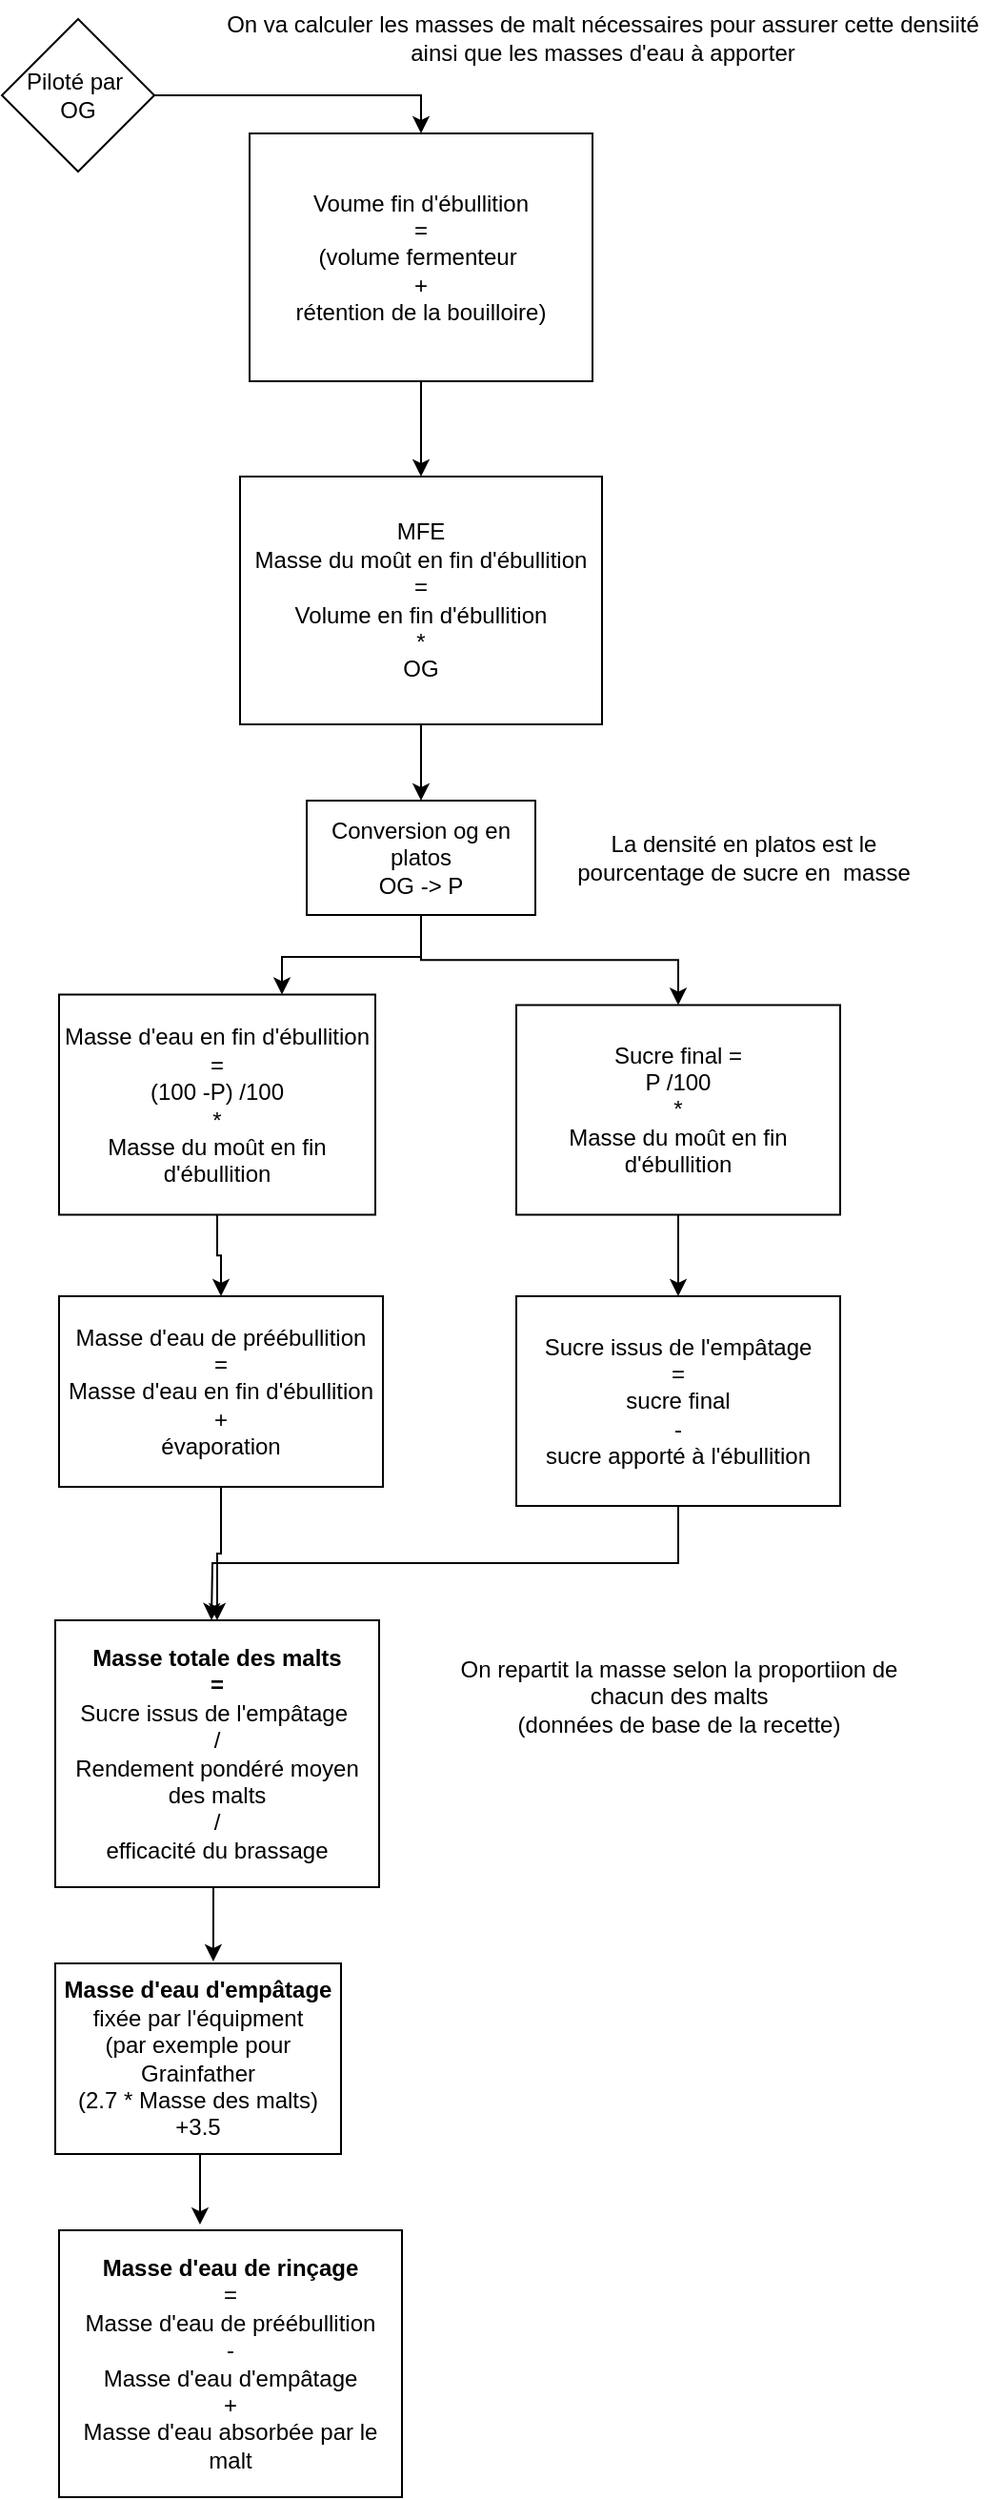<mxfile version="20.8.10" type="device"><diagram id="C5RBs43oDa-KdzZeNtuy" name="Page-1"><mxGraphModel dx="2074" dy="1198" grid="1" gridSize="10" guides="1" tooltips="1" connect="1" arrows="1" fold="1" page="1" pageScale="1" pageWidth="3300" pageHeight="4681" math="0" shadow="0"><root><mxCell id="WIyWlLk6GJQsqaUBKTNV-0"/><mxCell id="WIyWlLk6GJQsqaUBKTNV-1" parent="WIyWlLk6GJQsqaUBKTNV-0"/><mxCell id="mDkTBMZU958uAlfSr9jm-14" style="edgeStyle=orthogonalEdgeStyle;rounded=0;orthogonalLoop=1;jettySize=auto;html=1;exitX=0.5;exitY=1;exitDx=0;exitDy=0;entryX=0.5;entryY=0;entryDx=0;entryDy=0;" edge="1" parent="WIyWlLk6GJQsqaUBKTNV-1" source="mDkTBMZU958uAlfSr9jm-0" target="mDkTBMZU958uAlfSr9jm-8"><mxGeometry relative="1" as="geometry"/></mxCell><mxCell id="mDkTBMZU958uAlfSr9jm-0" value="Voume fin d'ébullition&lt;br&gt;=&lt;br&gt;(volume fermenteur&amp;nbsp;&lt;br&gt;+&lt;br&gt;rétention de la bouilloire)" style="rounded=0;whiteSpace=wrap;html=1;" vertex="1" parent="WIyWlLk6GJQsqaUBKTNV-1"><mxGeometry x="910" y="110" width="180" height="130" as="geometry"/></mxCell><mxCell id="mDkTBMZU958uAlfSr9jm-6" style="edgeStyle=orthogonalEdgeStyle;rounded=0;orthogonalLoop=1;jettySize=auto;html=1;exitX=1;exitY=0.5;exitDx=0;exitDy=0;entryX=0.5;entryY=0;entryDx=0;entryDy=0;" edge="1" parent="WIyWlLk6GJQsqaUBKTNV-1" source="mDkTBMZU958uAlfSr9jm-1" target="mDkTBMZU958uAlfSr9jm-0"><mxGeometry relative="1" as="geometry"/></mxCell><mxCell id="mDkTBMZU958uAlfSr9jm-1" value="Piloté par&amp;nbsp;&lt;br&gt;OG" style="rhombus;whiteSpace=wrap;html=1;" vertex="1" parent="WIyWlLk6GJQsqaUBKTNV-1"><mxGeometry x="780" y="50" width="80" height="80" as="geometry"/></mxCell><mxCell id="mDkTBMZU958uAlfSr9jm-15" style="edgeStyle=orthogonalEdgeStyle;rounded=0;orthogonalLoop=1;jettySize=auto;html=1;exitX=0.5;exitY=1;exitDx=0;exitDy=0;entryX=0.5;entryY=0;entryDx=0;entryDy=0;" edge="1" parent="WIyWlLk6GJQsqaUBKTNV-1" source="mDkTBMZU958uAlfSr9jm-8" target="mDkTBMZU958uAlfSr9jm-9"><mxGeometry relative="1" as="geometry"/></mxCell><mxCell id="mDkTBMZU958uAlfSr9jm-8" value="MFE&lt;br&gt;Masse du moût en fin d'ébullition&lt;br&gt;=&lt;br&gt;Volume en fin d'ébullition&lt;br&gt;*&lt;br&gt;OG" style="rounded=0;whiteSpace=wrap;html=1;" vertex="1" parent="WIyWlLk6GJQsqaUBKTNV-1"><mxGeometry x="905" y="290" width="190" height="130" as="geometry"/></mxCell><mxCell id="mDkTBMZU958uAlfSr9jm-16" style="edgeStyle=orthogonalEdgeStyle;rounded=0;orthogonalLoop=1;jettySize=auto;html=1;exitX=0.5;exitY=1;exitDx=0;exitDy=0;entryX=0.5;entryY=0;entryDx=0;entryDy=0;" edge="1" parent="WIyWlLk6GJQsqaUBKTNV-1" source="mDkTBMZU958uAlfSr9jm-9" target="mDkTBMZU958uAlfSr9jm-12"><mxGeometry relative="1" as="geometry"/></mxCell><mxCell id="mDkTBMZU958uAlfSr9jm-17" style="edgeStyle=orthogonalEdgeStyle;rounded=0;orthogonalLoop=1;jettySize=auto;html=1;exitX=0.5;exitY=1;exitDx=0;exitDy=0;" edge="1" parent="WIyWlLk6GJQsqaUBKTNV-1" source="mDkTBMZU958uAlfSr9jm-9" target="mDkTBMZU958uAlfSr9jm-13"><mxGeometry relative="1" as="geometry"><Array as="points"><mxPoint x="1000" y="542"/><mxPoint x="927" y="542"/></Array></mxGeometry></mxCell><mxCell id="mDkTBMZU958uAlfSr9jm-9" value="Conversion og en platos&lt;br&gt;OG -&amp;gt; P" style="rounded=0;whiteSpace=wrap;html=1;" vertex="1" parent="WIyWlLk6GJQsqaUBKTNV-1"><mxGeometry x="940" y="460" width="120" height="60" as="geometry"/></mxCell><mxCell id="mDkTBMZU958uAlfSr9jm-10" value="La densité en platos est le &lt;br&gt;pourcentage de sucre en&amp;nbsp; masse" style="text;html=1;align=center;verticalAlign=middle;resizable=0;points=[];autosize=1;strokeColor=none;fillColor=none;" vertex="1" parent="WIyWlLk6GJQsqaUBKTNV-1"><mxGeometry x="1069" y="470" width="200" height="40" as="geometry"/></mxCell><mxCell id="mDkTBMZU958uAlfSr9jm-26" style="edgeStyle=orthogonalEdgeStyle;rounded=0;orthogonalLoop=1;jettySize=auto;html=1;exitX=0.5;exitY=1;exitDx=0;exitDy=0;" edge="1" parent="WIyWlLk6GJQsqaUBKTNV-1" source="mDkTBMZU958uAlfSr9jm-12" target="mDkTBMZU958uAlfSr9jm-22"><mxGeometry relative="1" as="geometry"/></mxCell><mxCell id="mDkTBMZU958uAlfSr9jm-12" value="Sucre final =&lt;br&gt;P /100&lt;br&gt;*&lt;br&gt;Masse du moût en fin d'ébullition" style="rounded=0;whiteSpace=wrap;html=1;" vertex="1" parent="WIyWlLk6GJQsqaUBKTNV-1"><mxGeometry x="1050" y="567.25" width="170" height="110" as="geometry"/></mxCell><mxCell id="mDkTBMZU958uAlfSr9jm-23" style="edgeStyle=orthogonalEdgeStyle;rounded=0;orthogonalLoop=1;jettySize=auto;html=1;exitX=0.5;exitY=1;exitDx=0;exitDy=0;entryX=0.5;entryY=0;entryDx=0;entryDy=0;" edge="1" parent="WIyWlLk6GJQsqaUBKTNV-1" source="mDkTBMZU958uAlfSr9jm-13" target="mDkTBMZU958uAlfSr9jm-18"><mxGeometry relative="1" as="geometry"/></mxCell><mxCell id="mDkTBMZU958uAlfSr9jm-13" value="Masse d'eau en fin d'ébullition&lt;br&gt;=&lt;br&gt;(100 -P) /100&lt;br&gt;*&lt;br&gt;Masse du moût en fin d'ébullition&lt;br&gt;" style="rounded=0;whiteSpace=wrap;html=1;" vertex="1" parent="WIyWlLk6GJQsqaUBKTNV-1"><mxGeometry x="810" y="561.75" width="166" height="115.5" as="geometry"/></mxCell><mxCell id="mDkTBMZU958uAlfSr9jm-24" style="edgeStyle=orthogonalEdgeStyle;rounded=0;orthogonalLoop=1;jettySize=auto;html=1;exitX=0.5;exitY=1;exitDx=0;exitDy=0;entryX=0.5;entryY=0;entryDx=0;entryDy=0;" edge="1" parent="WIyWlLk6GJQsqaUBKTNV-1" source="mDkTBMZU958uAlfSr9jm-18" target="mDkTBMZU958uAlfSr9jm-21"><mxGeometry relative="1" as="geometry"/></mxCell><mxCell id="mDkTBMZU958uAlfSr9jm-18" value="Masse d'eau de préébullition&lt;br&gt;=&lt;br&gt;Masse d'eau en fin d'ébullition&lt;br&gt;+&lt;br&gt;évaporation" style="rounded=0;whiteSpace=wrap;html=1;" vertex="1" parent="WIyWlLk6GJQsqaUBKTNV-1"><mxGeometry x="810" y="720" width="170" height="100" as="geometry"/></mxCell><mxCell id="mDkTBMZU958uAlfSr9jm-33" style="edgeStyle=orthogonalEdgeStyle;rounded=0;orthogonalLoop=1;jettySize=auto;html=1;exitX=0.5;exitY=1;exitDx=0;exitDy=0;entryX=0.553;entryY=-0.01;entryDx=0;entryDy=0;entryPerimeter=0;" edge="1" parent="WIyWlLk6GJQsqaUBKTNV-1" source="mDkTBMZU958uAlfSr9jm-21" target="mDkTBMZU958uAlfSr9jm-29"><mxGeometry relative="1" as="geometry"/></mxCell><mxCell id="mDkTBMZU958uAlfSr9jm-21" value="&lt;b&gt;Masse totale des malts&lt;br&gt;=&lt;/b&gt;&lt;br&gt;Sucre issus de l'empâtage&amp;nbsp;&lt;br&gt;/&lt;br&gt;Rendement pondéré moyen des malts&lt;br&gt;/&lt;br&gt;efficacité du brassage" style="rounded=0;whiteSpace=wrap;html=1;" vertex="1" parent="WIyWlLk6GJQsqaUBKTNV-1"><mxGeometry x="808" y="890" width="170" height="140" as="geometry"/></mxCell><mxCell id="mDkTBMZU958uAlfSr9jm-25" style="edgeStyle=orthogonalEdgeStyle;rounded=0;orthogonalLoop=1;jettySize=auto;html=1;exitX=0.5;exitY=1;exitDx=0;exitDy=0;" edge="1" parent="WIyWlLk6GJQsqaUBKTNV-1" source="mDkTBMZU958uAlfSr9jm-22"><mxGeometry relative="1" as="geometry"><mxPoint x="890" y="890" as="targetPoint"/></mxGeometry></mxCell><mxCell id="mDkTBMZU958uAlfSr9jm-22" value="Sucre issus de l'empâtage&lt;br&gt;=&lt;br&gt;sucre final&lt;br&gt;-&lt;br&gt;sucre apporté à l'ébullition" style="rounded=0;whiteSpace=wrap;html=1;" vertex="1" parent="WIyWlLk6GJQsqaUBKTNV-1"><mxGeometry x="1050" y="720" width="170" height="110" as="geometry"/></mxCell><mxCell id="mDkTBMZU958uAlfSr9jm-27" value="On repartit la masse selon la proportiion de&lt;br&gt;chacun des malts&lt;br&gt;(données de base de la recette)" style="text;html=1;align=center;verticalAlign=middle;resizable=0;points=[];autosize=1;strokeColor=none;fillColor=none;" vertex="1" parent="WIyWlLk6GJQsqaUBKTNV-1"><mxGeometry x="1010" y="900" width="250" height="60" as="geometry"/></mxCell><mxCell id="mDkTBMZU958uAlfSr9jm-35" style="edgeStyle=orthogonalEdgeStyle;rounded=0;orthogonalLoop=1;jettySize=auto;html=1;exitX=0.5;exitY=1;exitDx=0;exitDy=0;entryX=0.411;entryY=-0.021;entryDx=0;entryDy=0;entryPerimeter=0;" edge="1" parent="WIyWlLk6GJQsqaUBKTNV-1" source="mDkTBMZU958uAlfSr9jm-29" target="mDkTBMZU958uAlfSr9jm-34"><mxGeometry relative="1" as="geometry"/></mxCell><mxCell id="mDkTBMZU958uAlfSr9jm-29" value="&lt;b&gt;Masse d'eau d'empâtage&lt;/b&gt;&lt;br&gt;fixée par l'équipment&lt;br&gt;(par exemple pour Grainfather&lt;br&gt;(2.7 * Masse des malts)&lt;br&gt;+3.5" style="rounded=0;whiteSpace=wrap;html=1;" vertex="1" parent="WIyWlLk6GJQsqaUBKTNV-1"><mxGeometry x="808" y="1070" width="150" height="100" as="geometry"/></mxCell><mxCell id="mDkTBMZU958uAlfSr9jm-34" value="&lt;b&gt;Masse d'eau de rinçage&lt;/b&gt;&lt;br&gt;=&lt;br&gt;Masse d'eau de préébullition&lt;br&gt;-&lt;br&gt;Masse d'eau d'empâtage&lt;br&gt;+&lt;br&gt;Masse d'eau absorbée par le malt" style="rounded=0;whiteSpace=wrap;html=1;" vertex="1" parent="WIyWlLk6GJQsqaUBKTNV-1"><mxGeometry x="810" y="1210" width="180" height="140" as="geometry"/></mxCell><mxCell id="mDkTBMZU958uAlfSr9jm-36" value="On va calculer les masses de malt nécessaires pour assurer cette densiité&lt;br&gt;ainsi que les masses d'eau à apporter" style="text;html=1;align=center;verticalAlign=middle;resizable=0;points=[];autosize=1;strokeColor=none;fillColor=none;" vertex="1" parent="WIyWlLk6GJQsqaUBKTNV-1"><mxGeometry x="885" y="40" width="420" height="40" as="geometry"/></mxCell></root></mxGraphModel></diagram></mxfile>